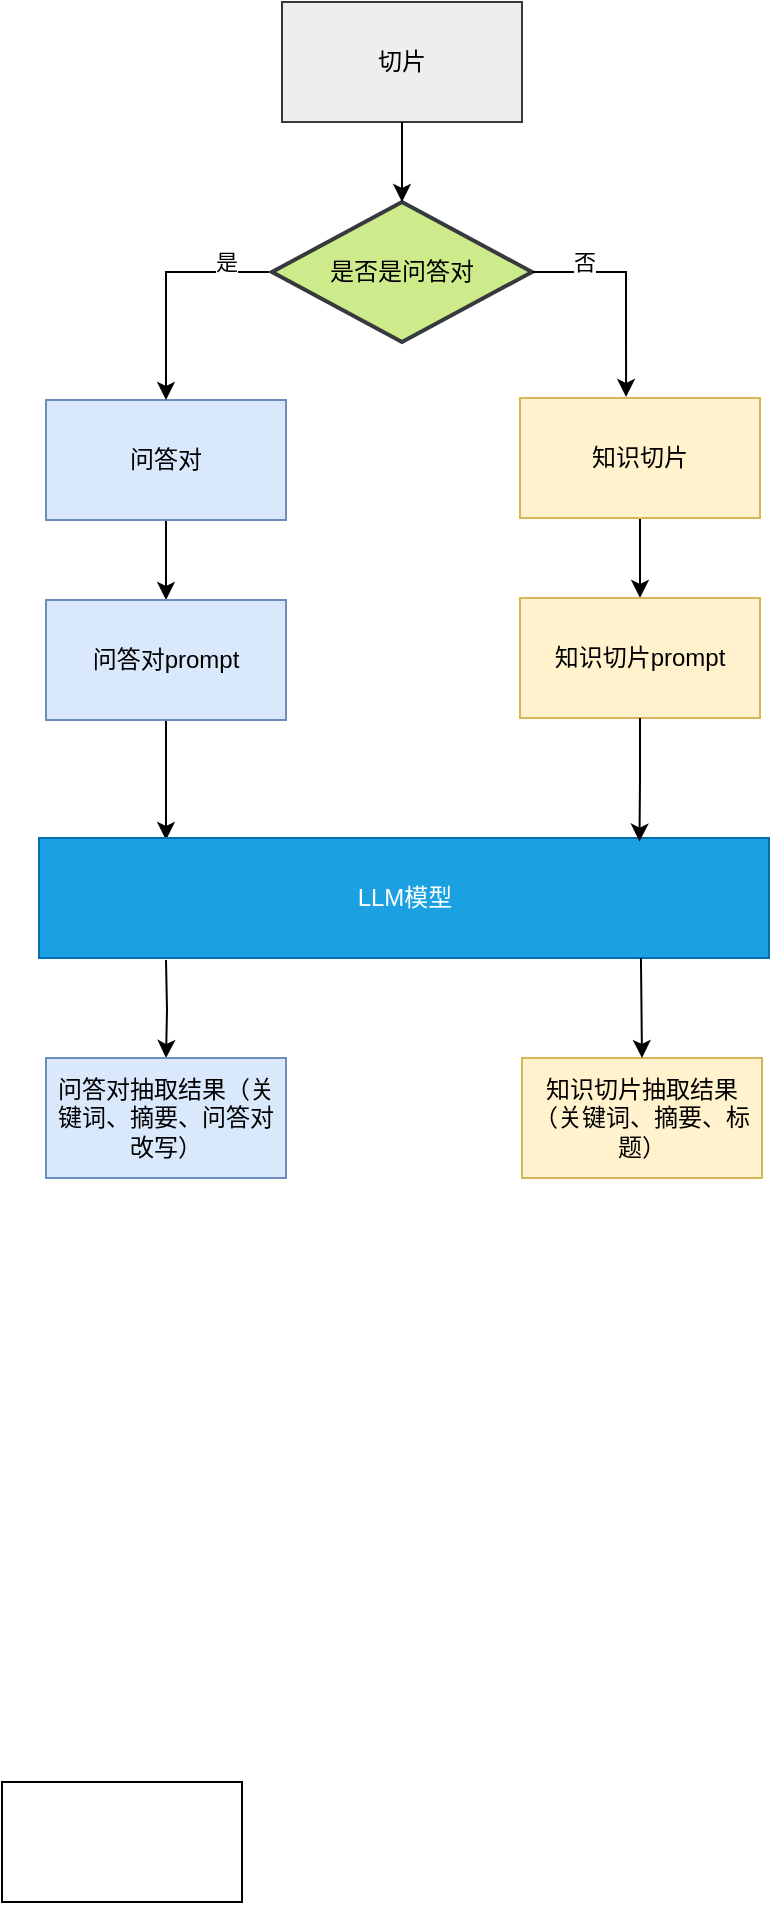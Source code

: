 <mxfile version="24.7.6">
  <diagram name="第 1 页" id="W50Me2v17_l9F1Rr8tnI">
    <mxGraphModel dx="1253" dy="679" grid="1" gridSize="10" guides="1" tooltips="1" connect="1" arrows="1" fold="1" page="1" pageScale="1" pageWidth="827" pageHeight="1169" math="0" shadow="0">
      <root>
        <mxCell id="0" />
        <mxCell id="1" parent="0" />
        <mxCell id="HrH9pXLMxQuW8AQuO76U-1" value="切片" style="rounded=0;whiteSpace=wrap;html=1;fillColor=#eeeeee;strokeColor=#36393d;" vertex="1" parent="1">
          <mxGeometry x="330" y="40" width="120" height="60" as="geometry" />
        </mxCell>
        <mxCell id="HrH9pXLMxQuW8AQuO76U-10" style="edgeStyle=orthogonalEdgeStyle;rounded=0;orthogonalLoop=1;jettySize=auto;html=1;exitX=0.5;exitY=1;exitDx=0;exitDy=0;entryX=0.5;entryY=0;entryDx=0;entryDy=0;" edge="1" parent="1" source="HrH9pXLMxQuW8AQuO76U-2" target="HrH9pXLMxQuW8AQuO76U-7">
          <mxGeometry relative="1" as="geometry" />
        </mxCell>
        <mxCell id="HrH9pXLMxQuW8AQuO76U-2" value="问答对" style="rounded=0;whiteSpace=wrap;html=1;fillColor=#dae8fc;strokeColor=#6c8ebf;" vertex="1" parent="1">
          <mxGeometry x="212" y="239" width="120" height="60" as="geometry" />
        </mxCell>
        <mxCell id="HrH9pXLMxQuW8AQuO76U-12" style="edgeStyle=orthogonalEdgeStyle;rounded=0;orthogonalLoop=1;jettySize=auto;html=1;exitX=0.5;exitY=1;exitDx=0;exitDy=0;entryX=0.5;entryY=0;entryDx=0;entryDy=0;" edge="1" parent="1" source="HrH9pXLMxQuW8AQuO76U-3" target="HrH9pXLMxQuW8AQuO76U-8">
          <mxGeometry relative="1" as="geometry" />
        </mxCell>
        <mxCell id="HrH9pXLMxQuW8AQuO76U-3" value="知识切片" style="rounded=0;whiteSpace=wrap;html=1;fillColor=#fff2cc;strokeColor=#d6b656;" vertex="1" parent="1">
          <mxGeometry x="449" y="238" width="120" height="60" as="geometry" />
        </mxCell>
        <mxCell id="HrH9pXLMxQuW8AQuO76U-11" style="edgeStyle=orthogonalEdgeStyle;rounded=0;orthogonalLoop=1;jettySize=auto;html=1;exitX=0.5;exitY=1;exitDx=0;exitDy=0;entryX=0.5;entryY=0;entryDx=0;entryDy=0;" edge="1" parent="1" source="HrH9pXLMxQuW8AQuO76U-7">
          <mxGeometry relative="1" as="geometry">
            <mxPoint x="272" y="459" as="targetPoint" />
          </mxGeometry>
        </mxCell>
        <mxCell id="HrH9pXLMxQuW8AQuO76U-7" value="问答对prompt" style="rounded=0;whiteSpace=wrap;html=1;fillColor=#dae8fc;strokeColor=#6c8ebf;" vertex="1" parent="1">
          <mxGeometry x="212" y="339" width="120" height="60" as="geometry" />
        </mxCell>
        <mxCell id="HrH9pXLMxQuW8AQuO76U-8" value="知识切片prompt" style="rounded=0;whiteSpace=wrap;html=1;fillColor=#fff2cc;strokeColor=#d6b656;" vertex="1" parent="1">
          <mxGeometry x="449" y="338" width="120" height="60" as="geometry" />
        </mxCell>
        <mxCell id="HrH9pXLMxQuW8AQuO76U-17" style="edgeStyle=orthogonalEdgeStyle;rounded=0;orthogonalLoop=1;jettySize=auto;html=1;exitX=0.5;exitY=1;exitDx=0;exitDy=0;entryX=0.5;entryY=0;entryDx=0;entryDy=0;" edge="1" parent="1" target="HrH9pXLMxQuW8AQuO76U-15">
          <mxGeometry relative="1" as="geometry">
            <mxPoint x="272" y="519.0" as="sourcePoint" />
          </mxGeometry>
        </mxCell>
        <mxCell id="HrH9pXLMxQuW8AQuO76U-15" value="问答对抽取结果（关键词、摘要、问答对改写）" style="rounded=0;whiteSpace=wrap;html=1;fillColor=#dae8fc;strokeColor=#6c8ebf;" vertex="1" parent="1">
          <mxGeometry x="212" y="568" width="120" height="60" as="geometry" />
        </mxCell>
        <mxCell id="HrH9pXLMxQuW8AQuO76U-16" value="知识切片抽取结果（关键词、摘要、标题）" style="rounded=0;whiteSpace=wrap;html=1;fillColor=#fff2cc;strokeColor=#d6b656;" vertex="1" parent="1">
          <mxGeometry x="450" y="568" width="120" height="60" as="geometry" />
        </mxCell>
        <mxCell id="HrH9pXLMxQuW8AQuO76U-20" value="LLM模型" style="rounded=0;whiteSpace=wrap;html=1;fillColor=#1ba1e2;fontColor=#ffffff;strokeColor=#006EAF;" vertex="1" parent="1">
          <mxGeometry x="208.5" y="458" width="365" height="60" as="geometry" />
        </mxCell>
        <mxCell id="HrH9pXLMxQuW8AQuO76U-25" style="edgeStyle=orthogonalEdgeStyle;rounded=0;orthogonalLoop=1;jettySize=auto;html=1;exitX=0;exitY=0.5;exitDx=0;exitDy=0;exitPerimeter=0;entryX=0.5;entryY=0;entryDx=0;entryDy=0;" edge="1" parent="1" source="HrH9pXLMxQuW8AQuO76U-23" target="HrH9pXLMxQuW8AQuO76U-2">
          <mxGeometry relative="1" as="geometry" />
        </mxCell>
        <mxCell id="HrH9pXLMxQuW8AQuO76U-26" value="是" style="edgeLabel;html=1;align=center;verticalAlign=middle;resizable=0;points=[];" vertex="1" connectable="0" parent="HrH9pXLMxQuW8AQuO76U-25">
          <mxGeometry x="-0.321" y="-3" relative="1" as="geometry">
            <mxPoint x="16" y="-2" as="offset" />
          </mxGeometry>
        </mxCell>
        <mxCell id="HrH9pXLMxQuW8AQuO76U-23" value="是否是问答对" style="strokeWidth=2;html=1;shape=mxgraph.flowchart.decision;whiteSpace=wrap;fillColor=#cdeb8b;strokeColor=#36393d;" vertex="1" parent="1">
          <mxGeometry x="325" y="140" width="130" height="70" as="geometry" />
        </mxCell>
        <mxCell id="HrH9pXLMxQuW8AQuO76U-24" style="edgeStyle=orthogonalEdgeStyle;rounded=0;orthogonalLoop=1;jettySize=auto;html=1;exitX=0.5;exitY=1;exitDx=0;exitDy=0;entryX=0.5;entryY=0;entryDx=0;entryDy=0;entryPerimeter=0;" edge="1" parent="1" source="HrH9pXLMxQuW8AQuO76U-1" target="HrH9pXLMxQuW8AQuO76U-23">
          <mxGeometry relative="1" as="geometry" />
        </mxCell>
        <mxCell id="HrH9pXLMxQuW8AQuO76U-34" style="edgeStyle=orthogonalEdgeStyle;rounded=0;orthogonalLoop=1;jettySize=auto;html=1;exitX=0.5;exitY=1;exitDx=0;exitDy=0;entryX=0.839;entryY=0.03;entryDx=0;entryDy=0;entryPerimeter=0;" edge="1" parent="1" source="HrH9pXLMxQuW8AQuO76U-8">
          <mxGeometry relative="1" as="geometry">
            <mxPoint x="508.735" y="459.8" as="targetPoint" />
          </mxGeometry>
        </mxCell>
        <mxCell id="HrH9pXLMxQuW8AQuO76U-35" style="edgeStyle=orthogonalEdgeStyle;rounded=0;orthogonalLoop=1;jettySize=auto;html=1;exitX=0.5;exitY=1;exitDx=0;exitDy=0;entryX=0.5;entryY=0;entryDx=0;entryDy=0;" edge="1" parent="1" target="HrH9pXLMxQuW8AQuO76U-16">
          <mxGeometry relative="1" as="geometry">
            <mxPoint x="509.47" y="518" as="sourcePoint" />
            <mxPoint x="509.47" y="580" as="targetPoint" />
          </mxGeometry>
        </mxCell>
        <mxCell id="HrH9pXLMxQuW8AQuO76U-36" style="edgeStyle=orthogonalEdgeStyle;rounded=0;orthogonalLoop=1;jettySize=auto;html=1;exitX=1;exitY=0.5;exitDx=0;exitDy=0;exitPerimeter=0;entryX=0.442;entryY=-0.009;entryDx=0;entryDy=0;entryPerimeter=0;" edge="1" parent="1" source="HrH9pXLMxQuW8AQuO76U-23" target="HrH9pXLMxQuW8AQuO76U-3">
          <mxGeometry relative="1" as="geometry" />
        </mxCell>
        <mxCell id="HrH9pXLMxQuW8AQuO76U-37" value="否" style="edgeLabel;html=1;align=center;verticalAlign=middle;resizable=0;points=[];" vertex="1" connectable="0" parent="HrH9pXLMxQuW8AQuO76U-36">
          <mxGeometry x="-0.521" y="-1" relative="1" as="geometry">
            <mxPoint y="-6" as="offset" />
          </mxGeometry>
        </mxCell>
        <mxCell id="HrH9pXLMxQuW8AQuO76U-38" value="" style="rounded=0;whiteSpace=wrap;html=1;" vertex="1" parent="1">
          <mxGeometry x="190" y="930" width="120" height="60" as="geometry" />
        </mxCell>
      </root>
    </mxGraphModel>
  </diagram>
</mxfile>

